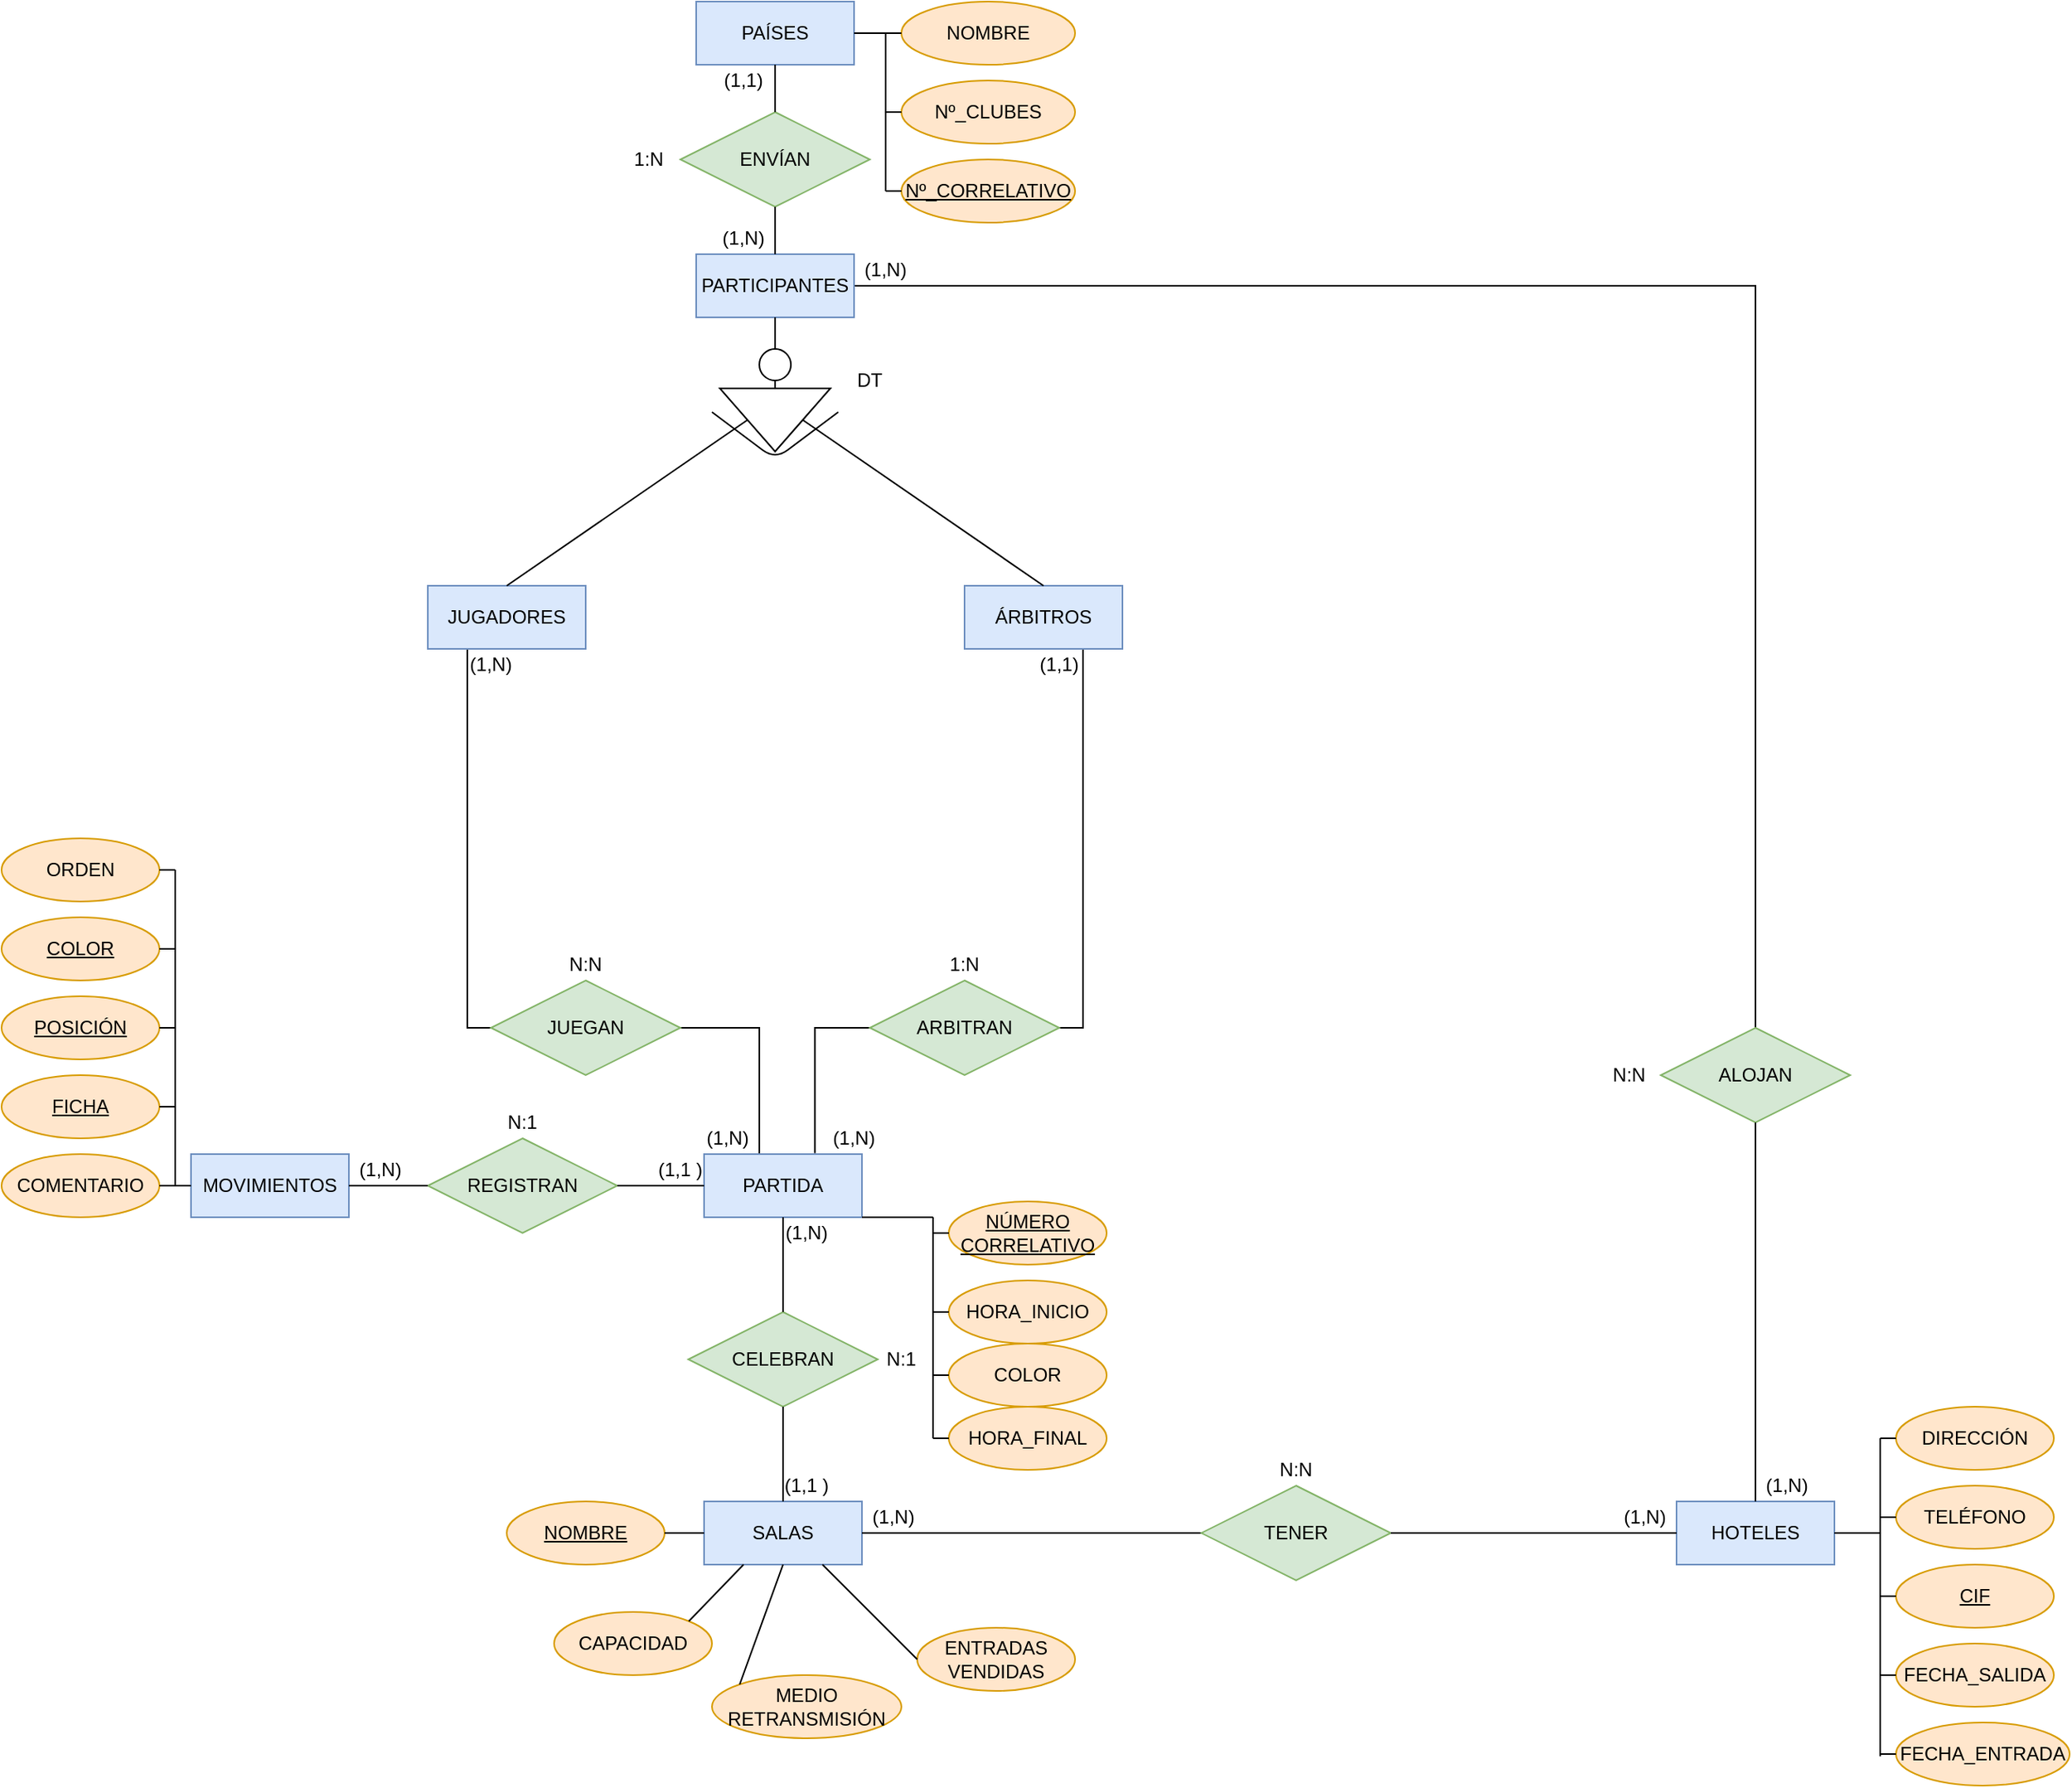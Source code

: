 <mxfile version="13.8.8" type="github">
  <diagram id="t2MNdMdxcZ_bHqu0hGdV" name="Page-1">
    <mxGraphModel dx="1422" dy="697" grid="1" gridSize="10" guides="1" tooltips="1" connect="1" arrows="1" fold="1" page="1" pageScale="1" pageWidth="827" pageHeight="1169" math="0" shadow="0">
      <root>
        <mxCell id="0" />
        <mxCell id="1" parent="0" />
        <mxCell id="O3lrr17sqKXVpt-QXPSw-1" value="ENVÍAN" style="shape=rhombus;perimeter=rhombusPerimeter;whiteSpace=wrap;html=1;align=center;fillColor=#d5e8d4;strokeColor=#82b366;" vertex="1" parent="1">
          <mxGeometry x="520" y="90" width="120" height="60" as="geometry" />
        </mxCell>
        <mxCell id="O3lrr17sqKXVpt-QXPSw-107" style="edgeStyle=orthogonalEdgeStyle;rounded=0;orthogonalLoop=1;jettySize=auto;html=1;exitX=1;exitY=0.5;exitDx=0;exitDy=0;endArrow=none;endFill=0;entryX=0.5;entryY=0;entryDx=0;entryDy=0;" edge="1" parent="1" source="O3lrr17sqKXVpt-QXPSw-2" target="O3lrr17sqKXVpt-QXPSw-12">
          <mxGeometry relative="1" as="geometry">
            <mxPoint x="900" y="199.833" as="targetPoint" />
          </mxGeometry>
        </mxCell>
        <mxCell id="O3lrr17sqKXVpt-QXPSw-2" value="PARTICIPANTES" style="whiteSpace=wrap;html=1;align=center;fillColor=#dae8fc;strokeColor=#6c8ebf;" vertex="1" parent="1">
          <mxGeometry x="530" y="180" width="100" height="40" as="geometry" />
        </mxCell>
        <mxCell id="O3lrr17sqKXVpt-QXPSw-3" value="(1,1)" style="text;html=1;strokeColor=none;fillColor=none;align=center;verticalAlign=middle;whiteSpace=wrap;rounded=0;" vertex="1" parent="1">
          <mxGeometry x="540" y="60" width="40" height="20" as="geometry" />
        </mxCell>
        <mxCell id="O3lrr17sqKXVpt-QXPSw-4" value="1:N" style="text;html=1;strokeColor=none;fillColor=none;align=center;verticalAlign=middle;whiteSpace=wrap;rounded=0;" vertex="1" parent="1">
          <mxGeometry x="480" y="110" width="40" height="20" as="geometry" />
        </mxCell>
        <mxCell id="O3lrr17sqKXVpt-QXPSw-5" value="NOMBRE" style="ellipse;whiteSpace=wrap;html=1;align=center;fillColor=#ffe6cc;strokeColor=#d79b00;" vertex="1" parent="1">
          <mxGeometry x="660" y="20" width="110" height="40" as="geometry" />
        </mxCell>
        <mxCell id="O3lrr17sqKXVpt-QXPSw-6" value="" style="triangle;whiteSpace=wrap;html=1;rotation=90;" vertex="1" parent="1">
          <mxGeometry x="560" y="250" width="40" height="70" as="geometry" />
        </mxCell>
        <mxCell id="O3lrr17sqKXVpt-QXPSw-7" value="" style="ellipse;whiteSpace=wrap;html=1;aspect=fixed;" vertex="1" parent="1">
          <mxGeometry x="570" y="240" width="20" height="20" as="geometry" />
        </mxCell>
        <mxCell id="O3lrr17sqKXVpt-QXPSw-8" value="" style="endArrow=none;html=1;entryX=0.5;entryY=1;entryDx=0;entryDy=0;exitX=0;exitY=0.5;exitDx=0;exitDy=0;" edge="1" parent="1" source="O3lrr17sqKXVpt-QXPSw-6" target="O3lrr17sqKXVpt-QXPSw-7">
          <mxGeometry width="50" height="50" relative="1" as="geometry">
            <mxPoint x="550" y="330" as="sourcePoint" />
            <mxPoint x="600" y="280" as="targetPoint" />
          </mxGeometry>
        </mxCell>
        <mxCell id="O3lrr17sqKXVpt-QXPSw-9" value="" style="endArrow=none;html=1;entryX=0.5;entryY=0;entryDx=0;entryDy=0;exitX=0.5;exitY=1;exitDx=0;exitDy=0;" edge="1" parent="1" source="O3lrr17sqKXVpt-QXPSw-2" target="O3lrr17sqKXVpt-QXPSw-7">
          <mxGeometry width="50" height="50" relative="1" as="geometry">
            <mxPoint x="510" y="320" as="sourcePoint" />
            <mxPoint x="560" y="270" as="targetPoint" />
          </mxGeometry>
        </mxCell>
        <mxCell id="O3lrr17sqKXVpt-QXPSw-31" style="edgeStyle=orthogonalEdgeStyle;rounded=0;orthogonalLoop=1;jettySize=auto;html=1;exitX=0.25;exitY=1;exitDx=0;exitDy=0;entryX=0;entryY=0.5;entryDx=0;entryDy=0;endArrow=none;endFill=0;" edge="1" parent="1" source="O3lrr17sqKXVpt-QXPSw-10" target="O3lrr17sqKXVpt-QXPSw-32">
          <mxGeometry relative="1" as="geometry">
            <mxPoint x="385" y="670" as="targetPoint" />
            <Array as="points">
              <mxPoint x="385" y="670" />
            </Array>
          </mxGeometry>
        </mxCell>
        <mxCell id="O3lrr17sqKXVpt-QXPSw-10" value="JUGADORES" style="whiteSpace=wrap;html=1;align=center;fillColor=#dae8fc;strokeColor=#6c8ebf;" vertex="1" parent="1">
          <mxGeometry x="360" y="390" width="100" height="40" as="geometry" />
        </mxCell>
        <mxCell id="O3lrr17sqKXVpt-QXPSw-36" style="edgeStyle=orthogonalEdgeStyle;rounded=0;orthogonalLoop=1;jettySize=auto;html=1;exitX=0.75;exitY=1;exitDx=0;exitDy=0;entryX=1;entryY=0.5;entryDx=0;entryDy=0;endArrow=none;endFill=0;" edge="1" parent="1" source="O3lrr17sqKXVpt-QXPSw-11" target="O3lrr17sqKXVpt-QXPSw-34">
          <mxGeometry relative="1" as="geometry">
            <Array as="points">
              <mxPoint x="775" y="670" />
            </Array>
          </mxGeometry>
        </mxCell>
        <mxCell id="O3lrr17sqKXVpt-QXPSw-11" value="ÁRBITROS" style="whiteSpace=wrap;html=1;align=center;fillColor=#dae8fc;strokeColor=#6c8ebf;" vertex="1" parent="1">
          <mxGeometry x="700" y="390" width="100" height="40" as="geometry" />
        </mxCell>
        <mxCell id="O3lrr17sqKXVpt-QXPSw-12" value="ALOJAN" style="shape=rhombus;perimeter=rhombusPerimeter;whiteSpace=wrap;html=1;align=center;fillColor=#d5e8d4;strokeColor=#82b366;" vertex="1" parent="1">
          <mxGeometry x="1141" y="670" width="120" height="60" as="geometry" />
        </mxCell>
        <mxCell id="O3lrr17sqKXVpt-QXPSw-14" value="" style="endArrow=none;html=1;" edge="1" parent="1">
          <mxGeometry width="50" height="50" relative="1" as="geometry">
            <mxPoint x="540" y="280" as="sourcePoint" />
            <mxPoint x="620" y="280" as="targetPoint" />
            <Array as="points">
              <mxPoint x="580" y="310" />
            </Array>
          </mxGeometry>
        </mxCell>
        <mxCell id="O3lrr17sqKXVpt-QXPSw-15" value="DT" style="text;html=1;strokeColor=none;fillColor=none;align=center;verticalAlign=middle;whiteSpace=wrap;rounded=0;shadow=0;" vertex="1" parent="1">
          <mxGeometry x="620" y="250" width="40" height="20" as="geometry" />
        </mxCell>
        <mxCell id="O3lrr17sqKXVpt-QXPSw-16" value="HOTELES" style="whiteSpace=wrap;html=1;align=center;fillColor=#dae8fc;strokeColor=#6c8ebf;" vertex="1" parent="1">
          <mxGeometry x="1151" y="970" width="100" height="40" as="geometry" />
        </mxCell>
        <mxCell id="O3lrr17sqKXVpt-QXPSw-17" value="(1,N)" style="text;html=1;strokeColor=none;fillColor=none;align=center;verticalAlign=middle;whiteSpace=wrap;rounded=0;" vertex="1" parent="1">
          <mxGeometry x="1201" y="950" width="40" height="20" as="geometry" />
        </mxCell>
        <mxCell id="O3lrr17sqKXVpt-QXPSw-18" value="FECHA_SALIDA" style="ellipse;whiteSpace=wrap;html=1;align=center;fillColor=#ffe6cc;strokeColor=#d79b00;" vertex="1" parent="1">
          <mxGeometry x="1290" y="1060" width="100" height="40" as="geometry" />
        </mxCell>
        <mxCell id="O3lrr17sqKXVpt-QXPSw-19" value="CIF" style="ellipse;whiteSpace=wrap;html=1;align=center;fillColor=#ffe6cc;strokeColor=#d79b00;fontStyle=4" vertex="1" parent="1">
          <mxGeometry x="1290" y="1010" width="100" height="40" as="geometry" />
        </mxCell>
        <mxCell id="O3lrr17sqKXVpt-QXPSw-20" value="FECHA_ENTRADA" style="ellipse;whiteSpace=wrap;html=1;align=center;fillColor=#ffe6cc;strokeColor=#d79b00;" vertex="1" parent="1">
          <mxGeometry x="1290" y="1110" width="110" height="40" as="geometry" />
        </mxCell>
        <mxCell id="O3lrr17sqKXVpt-QXPSw-21" value="DIRECCIÓN" style="ellipse;whiteSpace=wrap;html=1;align=center;fillColor=#ffe6cc;strokeColor=#d79b00;" vertex="1" parent="1">
          <mxGeometry x="1290" y="910" width="100" height="40" as="geometry" />
        </mxCell>
        <mxCell id="O3lrr17sqKXVpt-QXPSw-22" value="TELÉFONO" style="ellipse;whiteSpace=wrap;html=1;align=center;fillColor=#ffe6cc;strokeColor=#d79b00;" vertex="1" parent="1">
          <mxGeometry x="1290" y="960" width="100" height="40" as="geometry" />
        </mxCell>
        <mxCell id="O3lrr17sqKXVpt-QXPSw-27" value="" style="endArrow=none;html=1;exitX=1;exitY=0.5;exitDx=0;exitDy=0;" edge="1" parent="1" source="O3lrr17sqKXVpt-QXPSw-16">
          <mxGeometry width="50" height="50" relative="1" as="geometry">
            <mxPoint x="540" y="750" as="sourcePoint" />
            <mxPoint x="1280" y="990" as="targetPoint" />
          </mxGeometry>
        </mxCell>
        <mxCell id="O3lrr17sqKXVpt-QXPSw-28" value="" style="endArrow=none;html=1;exitX=0.5;exitY=1;exitDx=0;exitDy=0;entryX=0.5;entryY=0;entryDx=0;entryDy=0;" edge="1" parent="1" source="O3lrr17sqKXVpt-QXPSw-12" target="O3lrr17sqKXVpt-QXPSw-16">
          <mxGeometry width="50" height="50" relative="1" as="geometry">
            <mxPoint x="550" y="760" as="sourcePoint" />
            <mxPoint x="1190" y="970" as="targetPoint" />
          </mxGeometry>
        </mxCell>
        <mxCell id="O3lrr17sqKXVpt-QXPSw-37" style="edgeStyle=orthogonalEdgeStyle;rounded=0;orthogonalLoop=1;jettySize=auto;html=1;exitX=1;exitY=0.5;exitDx=0;exitDy=0;entryX=0.35;entryY=0;entryDx=0;entryDy=0;entryPerimeter=0;endArrow=none;endFill=0;" edge="1" parent="1" source="O3lrr17sqKXVpt-QXPSw-32" target="O3lrr17sqKXVpt-QXPSw-33">
          <mxGeometry relative="1" as="geometry" />
        </mxCell>
        <mxCell id="O3lrr17sqKXVpt-QXPSw-32" value="JUEGAN" style="shape=rhombus;perimeter=rhombusPerimeter;whiteSpace=wrap;html=1;align=center;fillColor=#d5e8d4;strokeColor=#82b366;" vertex="1" parent="1">
          <mxGeometry x="400" y="640" width="120" height="60" as="geometry" />
        </mxCell>
        <mxCell id="O3lrr17sqKXVpt-QXPSw-33" value="PARTIDA" style="whiteSpace=wrap;html=1;align=center;fillColor=#dae8fc;strokeColor=#6c8ebf;" vertex="1" parent="1">
          <mxGeometry x="535" y="750" width="100" height="40" as="geometry" />
        </mxCell>
        <mxCell id="O3lrr17sqKXVpt-QXPSw-38" style="edgeStyle=orthogonalEdgeStyle;rounded=0;orthogonalLoop=1;jettySize=auto;html=1;exitX=0;exitY=0.5;exitDx=0;exitDy=0;entryX=0.702;entryY=-0.016;entryDx=0;entryDy=0;entryPerimeter=0;endArrow=none;endFill=0;" edge="1" parent="1" source="O3lrr17sqKXVpt-QXPSw-34" target="O3lrr17sqKXVpt-QXPSw-33">
          <mxGeometry relative="1" as="geometry" />
        </mxCell>
        <mxCell id="O3lrr17sqKXVpt-QXPSw-34" value="ARBITRAN" style="shape=rhombus;perimeter=rhombusPerimeter;whiteSpace=wrap;html=1;align=center;fillColor=#d5e8d4;strokeColor=#82b366;" vertex="1" parent="1">
          <mxGeometry x="640" y="640" width="120" height="60" as="geometry" />
        </mxCell>
        <mxCell id="O3lrr17sqKXVpt-QXPSw-39" value="" style="endArrow=none;html=1;entryX=0.5;entryY=1;entryDx=0;entryDy=0;exitX=0.5;exitY=0;exitDx=0;exitDy=0;" edge="1" parent="1" source="O3lrr17sqKXVpt-QXPSw-10" target="O3lrr17sqKXVpt-QXPSw-6">
          <mxGeometry width="50" height="50" relative="1" as="geometry">
            <mxPoint x="280" y="460" as="sourcePoint" />
            <mxPoint x="330" y="410" as="targetPoint" />
          </mxGeometry>
        </mxCell>
        <mxCell id="O3lrr17sqKXVpt-QXPSw-40" value="" style="endArrow=none;html=1;entryX=0.5;entryY=0;entryDx=0;entryDy=0;exitX=0.5;exitY=0;exitDx=0;exitDy=0;" edge="1" parent="1" source="O3lrr17sqKXVpt-QXPSw-11" target="O3lrr17sqKXVpt-QXPSw-6">
          <mxGeometry width="50" height="50" relative="1" as="geometry">
            <mxPoint x="420" y="400" as="sourcePoint" />
            <mxPoint x="572.5" y="295" as="targetPoint" />
          </mxGeometry>
        </mxCell>
        <mxCell id="O3lrr17sqKXVpt-QXPSw-41" value="PAÍSES" style="whiteSpace=wrap;html=1;align=center;fillColor=#dae8fc;strokeColor=#6c8ebf;" vertex="1" parent="1">
          <mxGeometry x="530" y="20" width="100" height="40" as="geometry" />
        </mxCell>
        <mxCell id="O3lrr17sqKXVpt-QXPSw-42" value="" style="endArrow=none;html=1;entryX=0.5;entryY=1;entryDx=0;entryDy=0;exitX=0.5;exitY=0;exitDx=0;exitDy=0;" edge="1" parent="1" source="O3lrr17sqKXVpt-QXPSw-1" target="O3lrr17sqKXVpt-QXPSw-41">
          <mxGeometry width="50" height="50" relative="1" as="geometry">
            <mxPoint x="280" y="330" as="sourcePoint" />
            <mxPoint x="330" y="280" as="targetPoint" />
          </mxGeometry>
        </mxCell>
        <mxCell id="O3lrr17sqKXVpt-QXPSw-43" value="" style="endArrow=none;html=1;entryX=0.5;entryY=0;entryDx=0;entryDy=0;exitX=0.5;exitY=1;exitDx=0;exitDy=0;" edge="1" parent="1" source="O3lrr17sqKXVpt-QXPSw-1" target="O3lrr17sqKXVpt-QXPSw-2">
          <mxGeometry width="50" height="50" relative="1" as="geometry">
            <mxPoint x="590" y="100" as="sourcePoint" />
            <mxPoint x="590" y="70" as="targetPoint" />
          </mxGeometry>
        </mxCell>
        <mxCell id="O3lrr17sqKXVpt-QXPSw-44" value="(1,N)" style="text;html=1;strokeColor=none;fillColor=none;align=center;verticalAlign=middle;whiteSpace=wrap;rounded=0;" vertex="1" parent="1">
          <mxGeometry x="540" y="160" width="40" height="20" as="geometry" />
        </mxCell>
        <mxCell id="O3lrr17sqKXVpt-QXPSw-45" value="Nº_CLUBES" style="ellipse;whiteSpace=wrap;html=1;align=center;fillColor=#ffe6cc;strokeColor=#d79b00;" vertex="1" parent="1">
          <mxGeometry x="660" y="70" width="110" height="40" as="geometry" />
        </mxCell>
        <mxCell id="O3lrr17sqKXVpt-QXPSw-46" value="Nº_CORRELATIVO" style="ellipse;whiteSpace=wrap;html=1;align=center;fillColor=#ffe6cc;strokeColor=#d79b00;fontStyle=4" vertex="1" parent="1">
          <mxGeometry x="660" y="120" width="110" height="40" as="geometry" />
        </mxCell>
        <mxCell id="O3lrr17sqKXVpt-QXPSw-47" value="" style="endArrow=none;html=1;entryX=1;entryY=0.5;entryDx=0;entryDy=0;exitX=0;exitY=0.5;exitDx=0;exitDy=0;" edge="1" parent="1" source="O3lrr17sqKXVpt-QXPSw-5" target="O3lrr17sqKXVpt-QXPSw-41">
          <mxGeometry width="50" height="50" relative="1" as="geometry">
            <mxPoint x="640" y="80" as="sourcePoint" />
            <mxPoint x="330" y="280" as="targetPoint" />
          </mxGeometry>
        </mxCell>
        <mxCell id="O3lrr17sqKXVpt-QXPSw-48" value="" style="endArrow=none;html=1;" edge="1" parent="1">
          <mxGeometry width="50" height="50" relative="1" as="geometry">
            <mxPoint x="650" y="140" as="sourcePoint" />
            <mxPoint x="650" y="40" as="targetPoint" />
          </mxGeometry>
        </mxCell>
        <mxCell id="O3lrr17sqKXVpt-QXPSw-49" value="" style="endArrow=none;html=1;exitX=0;exitY=0.5;exitDx=0;exitDy=0;" edge="1" parent="1" source="O3lrr17sqKXVpt-QXPSw-45">
          <mxGeometry width="50" height="50" relative="1" as="geometry">
            <mxPoint x="660" y="150" as="sourcePoint" />
            <mxPoint x="650" y="90" as="targetPoint" />
          </mxGeometry>
        </mxCell>
        <mxCell id="O3lrr17sqKXVpt-QXPSw-50" value="" style="endArrow=none;html=1;exitX=0;exitY=0.5;exitDx=0;exitDy=0;" edge="1" parent="1" source="O3lrr17sqKXVpt-QXPSw-46">
          <mxGeometry width="50" height="50" relative="1" as="geometry">
            <mxPoint x="670" y="100" as="sourcePoint" />
            <mxPoint x="650" y="140" as="targetPoint" />
          </mxGeometry>
        </mxCell>
        <mxCell id="O3lrr17sqKXVpt-QXPSw-51" value="(1,N)" style="text;html=1;strokeColor=none;fillColor=none;align=center;verticalAlign=middle;whiteSpace=wrap;rounded=0;" vertex="1" parent="1">
          <mxGeometry x="630" y="180" width="40" height="20" as="geometry" />
        </mxCell>
        <mxCell id="O3lrr17sqKXVpt-QXPSw-54" value="(1,N)" style="text;html=1;strokeColor=none;fillColor=none;align=center;verticalAlign=middle;whiteSpace=wrap;rounded=0;" vertex="1" parent="1">
          <mxGeometry x="635" y="970" width="40" height="20" as="geometry" />
        </mxCell>
        <mxCell id="O3lrr17sqKXVpt-QXPSw-55" value="N:N" style="text;html=1;strokeColor=none;fillColor=none;align=center;verticalAlign=middle;whiteSpace=wrap;rounded=0;" vertex="1" parent="1">
          <mxGeometry x="1101" y="690" width="40" height="20" as="geometry" />
        </mxCell>
        <mxCell id="O3lrr17sqKXVpt-QXPSw-56" value="(1,N)" style="text;html=1;strokeColor=none;fillColor=none;align=center;verticalAlign=middle;whiteSpace=wrap;rounded=0;" vertex="1" parent="1">
          <mxGeometry x="380" y="430" width="40" height="20" as="geometry" />
        </mxCell>
        <mxCell id="O3lrr17sqKXVpt-QXPSw-57" value="(1,N)" style="text;html=1;strokeColor=none;fillColor=none;align=center;verticalAlign=middle;whiteSpace=wrap;rounded=0;" vertex="1" parent="1">
          <mxGeometry x="530" y="730" width="40" height="20" as="geometry" />
        </mxCell>
        <mxCell id="O3lrr17sqKXVpt-QXPSw-58" value="(1,N)" style="text;html=1;strokeColor=none;fillColor=none;align=center;verticalAlign=middle;whiteSpace=wrap;rounded=0;" vertex="1" parent="1">
          <mxGeometry x="610" y="730" width="40" height="20" as="geometry" />
        </mxCell>
        <mxCell id="O3lrr17sqKXVpt-QXPSw-59" value="(1,1)" style="text;html=1;strokeColor=none;fillColor=none;align=center;verticalAlign=middle;whiteSpace=wrap;rounded=0;" vertex="1" parent="1">
          <mxGeometry x="740" y="430" width="40" height="20" as="geometry" />
        </mxCell>
        <mxCell id="O3lrr17sqKXVpt-QXPSw-60" value="N:N" style="text;html=1;strokeColor=none;fillColor=none;align=center;verticalAlign=middle;whiteSpace=wrap;rounded=0;" vertex="1" parent="1">
          <mxGeometry x="440" y="620" width="40" height="20" as="geometry" />
        </mxCell>
        <mxCell id="O3lrr17sqKXVpt-QXPSw-61" value="1:N" style="text;html=1;strokeColor=none;fillColor=none;align=center;verticalAlign=middle;whiteSpace=wrap;rounded=0;" vertex="1" parent="1">
          <mxGeometry x="680" y="620" width="40" height="20" as="geometry" />
        </mxCell>
        <mxCell id="O3lrr17sqKXVpt-QXPSw-62" value="REGISTRAN" style="shape=rhombus;perimeter=rhombusPerimeter;whiteSpace=wrap;html=1;align=center;fillColor=#d5e8d4;strokeColor=#82b366;" vertex="1" parent="1">
          <mxGeometry x="360" y="740" width="120" height="60" as="geometry" />
        </mxCell>
        <mxCell id="O3lrr17sqKXVpt-QXPSw-63" value="MOVIMIENTOS" style="whiteSpace=wrap;html=1;align=center;fillColor=#dae8fc;strokeColor=#6c8ebf;" vertex="1" parent="1">
          <mxGeometry x="210" y="750" width="100" height="40" as="geometry" />
        </mxCell>
        <mxCell id="O3lrr17sqKXVpt-QXPSw-64" value="" style="endArrow=none;html=1;entryX=1;entryY=0.5;entryDx=0;entryDy=0;exitX=0;exitY=0.5;exitDx=0;exitDy=0;" edge="1" parent="1" source="O3lrr17sqKXVpt-QXPSw-62" target="O3lrr17sqKXVpt-QXPSw-63">
          <mxGeometry width="50" height="50" relative="1" as="geometry">
            <mxPoint x="110" y="820" as="sourcePoint" />
            <mxPoint x="160" y="770" as="targetPoint" />
          </mxGeometry>
        </mxCell>
        <mxCell id="O3lrr17sqKXVpt-QXPSw-65" value="" style="endArrow=none;html=1;entryX=0;entryY=0.5;entryDx=0;entryDy=0;exitX=1;exitY=0.5;exitDx=0;exitDy=0;" edge="1" parent="1" source="O3lrr17sqKXVpt-QXPSw-62" target="O3lrr17sqKXVpt-QXPSw-33">
          <mxGeometry width="50" height="50" relative="1" as="geometry">
            <mxPoint x="370" y="780" as="sourcePoint" />
            <mxPoint x="320" y="780" as="targetPoint" />
          </mxGeometry>
        </mxCell>
        <mxCell id="O3lrr17sqKXVpt-QXPSw-66" value="COLOR" style="ellipse;whiteSpace=wrap;html=1;align=center;fillColor=#ffe6cc;strokeColor=#d79b00;fontStyle=4" vertex="1" parent="1">
          <mxGeometry x="90" y="600" width="100" height="40" as="geometry" />
        </mxCell>
        <mxCell id="O3lrr17sqKXVpt-QXPSw-67" value="POSICIÓN" style="ellipse;whiteSpace=wrap;html=1;align=center;fillColor=#ffe6cc;strokeColor=#d79b00;fontStyle=4" vertex="1" parent="1">
          <mxGeometry x="90" y="650" width="100" height="40" as="geometry" />
        </mxCell>
        <mxCell id="O3lrr17sqKXVpt-QXPSw-68" value="FICHA" style="ellipse;whiteSpace=wrap;html=1;align=center;fillColor=#ffe6cc;strokeColor=#d79b00;fontStyle=4" vertex="1" parent="1">
          <mxGeometry x="90" y="700" width="100" height="40" as="geometry" />
        </mxCell>
        <mxCell id="O3lrr17sqKXVpt-QXPSw-69" value="COMENTARIO" style="ellipse;whiteSpace=wrap;html=1;align=center;fillColor=#ffe6cc;strokeColor=#d79b00;" vertex="1" parent="1">
          <mxGeometry x="90" y="750" width="100" height="40" as="geometry" />
        </mxCell>
        <mxCell id="O3lrr17sqKXVpt-QXPSw-70" value="ORDEN" style="ellipse;whiteSpace=wrap;html=1;align=center;fillColor=#ffe6cc;strokeColor=#d79b00;" vertex="1" parent="1">
          <mxGeometry x="90" y="550" width="100" height="40" as="geometry" />
        </mxCell>
        <mxCell id="O3lrr17sqKXVpt-QXPSw-71" value="" style="endArrow=none;html=1;entryX=1;entryY=0.5;entryDx=0;entryDy=0;exitX=0;exitY=0.5;exitDx=0;exitDy=0;" edge="1" parent="1" source="O3lrr17sqKXVpt-QXPSw-63" target="O3lrr17sqKXVpt-QXPSw-69">
          <mxGeometry width="50" height="50" relative="1" as="geometry">
            <mxPoint x="110" y="820" as="sourcePoint" />
            <mxPoint x="160" y="770" as="targetPoint" />
          </mxGeometry>
        </mxCell>
        <mxCell id="O3lrr17sqKXVpt-QXPSw-72" value="" style="endArrow=none;html=1;" edge="1" parent="1">
          <mxGeometry width="50" height="50" relative="1" as="geometry">
            <mxPoint x="200" y="570" as="sourcePoint" />
            <mxPoint x="200" y="770" as="targetPoint" />
          </mxGeometry>
        </mxCell>
        <mxCell id="O3lrr17sqKXVpt-QXPSw-73" value="" style="endArrow=none;html=1;entryX=1;entryY=0.5;entryDx=0;entryDy=0;" edge="1" parent="1" target="O3lrr17sqKXVpt-QXPSw-68">
          <mxGeometry width="50" height="50" relative="1" as="geometry">
            <mxPoint x="200" y="720" as="sourcePoint" />
            <mxPoint x="210" y="790" as="targetPoint" />
          </mxGeometry>
        </mxCell>
        <mxCell id="O3lrr17sqKXVpt-QXPSw-74" value="" style="endArrow=none;html=1;entryX=1;entryY=0.5;entryDx=0;entryDy=0;" edge="1" parent="1" target="O3lrr17sqKXVpt-QXPSw-67">
          <mxGeometry width="50" height="50" relative="1" as="geometry">
            <mxPoint x="200" y="670" as="sourcePoint" />
            <mxPoint x="220" y="800" as="targetPoint" />
          </mxGeometry>
        </mxCell>
        <mxCell id="O3lrr17sqKXVpt-QXPSw-75" value="" style="endArrow=none;html=1;entryX=1;entryY=0.5;entryDx=0;entryDy=0;" edge="1" parent="1" target="O3lrr17sqKXVpt-QXPSw-70">
          <mxGeometry width="50" height="50" relative="1" as="geometry">
            <mxPoint x="200" y="570" as="sourcePoint" />
            <mxPoint x="230" y="810" as="targetPoint" />
          </mxGeometry>
        </mxCell>
        <mxCell id="O3lrr17sqKXVpt-QXPSw-76" value="" style="endArrow=none;html=1;entryX=1;entryY=0.5;entryDx=0;entryDy=0;" edge="1" parent="1" target="O3lrr17sqKXVpt-QXPSw-66">
          <mxGeometry width="50" height="50" relative="1" as="geometry">
            <mxPoint x="200" y="620" as="sourcePoint" />
            <mxPoint x="240" y="820" as="targetPoint" />
          </mxGeometry>
        </mxCell>
        <mxCell id="O3lrr17sqKXVpt-QXPSw-77" value="CELEBRAN" style="shape=rhombus;perimeter=rhombusPerimeter;whiteSpace=wrap;html=1;align=center;fillColor=#d5e8d4;strokeColor=#82b366;" vertex="1" parent="1">
          <mxGeometry x="525" y="850" width="120" height="60" as="geometry" />
        </mxCell>
        <mxCell id="O3lrr17sqKXVpt-QXPSw-78" value="SALAS" style="whiteSpace=wrap;html=1;align=center;fillColor=#dae8fc;strokeColor=#6c8ebf;" vertex="1" parent="1">
          <mxGeometry x="535" y="970" width="100" height="40" as="geometry" />
        </mxCell>
        <mxCell id="O3lrr17sqKXVpt-QXPSw-79" value="CAPACIDAD" style="ellipse;whiteSpace=wrap;html=1;align=center;fillColor=#ffe6cc;strokeColor=#d79b00;" vertex="1" parent="1">
          <mxGeometry x="440" y="1040" width="100" height="40" as="geometry" />
        </mxCell>
        <mxCell id="O3lrr17sqKXVpt-QXPSw-80" value="NOMBRE" style="ellipse;whiteSpace=wrap;html=1;align=center;fillColor=#ffe6cc;strokeColor=#d79b00;fontStyle=4" vertex="1" parent="1">
          <mxGeometry x="410" y="970" width="100" height="40" as="geometry" />
        </mxCell>
        <mxCell id="O3lrr17sqKXVpt-QXPSw-81" value="ENTRADAS&lt;br&gt;VENDIDAS" style="ellipse;whiteSpace=wrap;html=1;align=center;fillColor=#ffe6cc;strokeColor=#d79b00;" vertex="1" parent="1">
          <mxGeometry x="670" y="1050" width="100" height="40" as="geometry" />
        </mxCell>
        <mxCell id="O3lrr17sqKXVpt-QXPSw-82" value="MEDIO&lt;br&gt;RETRANSMISIÓN" style="ellipse;whiteSpace=wrap;html=1;align=center;fillColor=#ffe6cc;strokeColor=#d79b00;" vertex="1" parent="1">
          <mxGeometry x="540" y="1080" width="120" height="40" as="geometry" />
        </mxCell>
        <mxCell id="O3lrr17sqKXVpt-QXPSw-83" value="" style="endArrow=none;html=1;entryX=1;entryY=0.5;entryDx=0;entryDy=0;exitX=0;exitY=0.5;exitDx=0;exitDy=0;" edge="1" parent="1" source="O3lrr17sqKXVpt-QXPSw-78" target="O3lrr17sqKXVpt-QXPSw-80">
          <mxGeometry width="50" height="50" relative="1" as="geometry">
            <mxPoint x="430" y="1030" as="sourcePoint" />
            <mxPoint x="480" y="980" as="targetPoint" />
          </mxGeometry>
        </mxCell>
        <mxCell id="O3lrr17sqKXVpt-QXPSw-84" value="" style="endArrow=none;html=1;entryX=1;entryY=0;entryDx=0;entryDy=0;exitX=0.25;exitY=1;exitDx=0;exitDy=0;" edge="1" parent="1" source="O3lrr17sqKXVpt-QXPSw-78" target="O3lrr17sqKXVpt-QXPSw-79">
          <mxGeometry width="50" height="50" relative="1" as="geometry">
            <mxPoint x="545" y="1000" as="sourcePoint" />
            <mxPoint x="520" y="1000" as="targetPoint" />
          </mxGeometry>
        </mxCell>
        <mxCell id="O3lrr17sqKXVpt-QXPSw-85" value="" style="endArrow=none;html=1;entryX=0;entryY=0;entryDx=0;entryDy=0;exitX=0.5;exitY=1;exitDx=0;exitDy=0;" edge="1" parent="1" source="O3lrr17sqKXVpt-QXPSw-78" target="O3lrr17sqKXVpt-QXPSw-82">
          <mxGeometry width="50" height="50" relative="1" as="geometry">
            <mxPoint x="555" y="1010" as="sourcePoint" />
            <mxPoint x="530" y="1010" as="targetPoint" />
          </mxGeometry>
        </mxCell>
        <mxCell id="O3lrr17sqKXVpt-QXPSw-86" value="" style="endArrow=none;html=1;entryX=0;entryY=0.5;entryDx=0;entryDy=0;exitX=0.75;exitY=1;exitDx=0;exitDy=0;" edge="1" parent="1" source="O3lrr17sqKXVpt-QXPSw-78" target="O3lrr17sqKXVpt-QXPSw-81">
          <mxGeometry width="50" height="50" relative="1" as="geometry">
            <mxPoint x="565" y="1020" as="sourcePoint" />
            <mxPoint x="540" y="1020" as="targetPoint" />
          </mxGeometry>
        </mxCell>
        <mxCell id="O3lrr17sqKXVpt-QXPSw-87" value="" style="endArrow=none;html=1;entryX=0.5;entryY=1;entryDx=0;entryDy=0;exitX=0.5;exitY=0;exitDx=0;exitDy=0;" edge="1" parent="1" source="O3lrr17sqKXVpt-QXPSw-78" target="O3lrr17sqKXVpt-QXPSw-77">
          <mxGeometry width="50" height="50" relative="1" as="geometry">
            <mxPoint x="575" y="1030" as="sourcePoint" />
            <mxPoint x="550" y="1030" as="targetPoint" />
          </mxGeometry>
        </mxCell>
        <mxCell id="O3lrr17sqKXVpt-QXPSw-88" value="" style="endArrow=none;html=1;entryX=0.5;entryY=1;entryDx=0;entryDy=0;exitX=0.5;exitY=0;exitDx=0;exitDy=0;" edge="1" parent="1" source="O3lrr17sqKXVpt-QXPSw-77" target="O3lrr17sqKXVpt-QXPSw-33">
          <mxGeometry width="50" height="50" relative="1" as="geometry">
            <mxPoint x="585" y="1040" as="sourcePoint" />
            <mxPoint x="560" y="1040" as="targetPoint" />
          </mxGeometry>
        </mxCell>
        <mxCell id="O3lrr17sqKXVpt-QXPSw-89" value="(1,N)" style="text;html=1;strokeColor=none;fillColor=none;align=center;verticalAlign=middle;whiteSpace=wrap;rounded=0;" vertex="1" parent="1">
          <mxGeometry x="580" y="790" width="40" height="20" as="geometry" />
        </mxCell>
        <mxCell id="O3lrr17sqKXVpt-QXPSw-90" value="(1,1 )" style="text;html=1;strokeColor=none;fillColor=none;align=center;verticalAlign=middle;whiteSpace=wrap;rounded=0;" vertex="1" parent="1">
          <mxGeometry x="580" y="950" width="40" height="20" as="geometry" />
        </mxCell>
        <mxCell id="O3lrr17sqKXVpt-QXPSw-91" value="N:1" style="text;html=1;strokeColor=none;fillColor=none;align=center;verticalAlign=middle;whiteSpace=wrap;rounded=0;" vertex="1" parent="1">
          <mxGeometry x="640" y="870" width="40" height="20" as="geometry" />
        </mxCell>
        <mxCell id="O3lrr17sqKXVpt-QXPSw-92" value="(1,1 )" style="text;html=1;strokeColor=none;fillColor=none;align=center;verticalAlign=middle;whiteSpace=wrap;rounded=0;" vertex="1" parent="1">
          <mxGeometry x="500" y="750" width="40" height="20" as="geometry" />
        </mxCell>
        <mxCell id="O3lrr17sqKXVpt-QXPSw-93" value="(1,N)" style="text;html=1;strokeColor=none;fillColor=none;align=center;verticalAlign=middle;whiteSpace=wrap;rounded=0;" vertex="1" parent="1">
          <mxGeometry x="310" y="750" width="40" height="20" as="geometry" />
        </mxCell>
        <mxCell id="O3lrr17sqKXVpt-QXPSw-94" value="N:1" style="text;html=1;strokeColor=none;fillColor=none;align=center;verticalAlign=middle;whiteSpace=wrap;rounded=0;" vertex="1" parent="1">
          <mxGeometry x="400" y="720" width="40" height="20" as="geometry" />
        </mxCell>
        <mxCell id="O3lrr17sqKXVpt-QXPSw-95" value="HORA_INICIO" style="ellipse;whiteSpace=wrap;html=1;align=center;fillColor=#ffe6cc;strokeColor=#d79b00;" vertex="1" parent="1">
          <mxGeometry x="690" y="830" width="100" height="40" as="geometry" />
        </mxCell>
        <mxCell id="O3lrr17sqKXVpt-QXPSw-96" value="NÚMERO&lt;br&gt;CORRELATIVO" style="ellipse;whiteSpace=wrap;html=1;align=center;fillColor=#ffe6cc;strokeColor=#d79b00;fontStyle=4" vertex="1" parent="1">
          <mxGeometry x="690" y="780" width="100" height="40" as="geometry" />
        </mxCell>
        <mxCell id="O3lrr17sqKXVpt-QXPSw-97" value="COLOR" style="ellipse;whiteSpace=wrap;html=1;align=center;fillColor=#ffe6cc;strokeColor=#d79b00;" vertex="1" parent="1">
          <mxGeometry x="690" y="870" width="100" height="40" as="geometry" />
        </mxCell>
        <mxCell id="O3lrr17sqKXVpt-QXPSw-98" value="HORA_FINAL" style="ellipse;whiteSpace=wrap;html=1;align=center;fillColor=#ffe6cc;strokeColor=#d79b00;" vertex="1" parent="1">
          <mxGeometry x="690" y="910" width="100" height="40" as="geometry" />
        </mxCell>
        <mxCell id="O3lrr17sqKXVpt-QXPSw-99" value="" style="endArrow=none;html=1;entryX=1;entryY=0.5;entryDx=0;entryDy=0;exitX=0;exitY=0.5;exitDx=0;exitDy=0;" edge="1" parent="1" source="O3lrr17sqKXVpt-QXPSw-109" target="O3lrr17sqKXVpt-QXPSw-78">
          <mxGeometry width="50" height="50" relative="1" as="geometry">
            <mxPoint x="920" y="990" as="sourcePoint" />
            <mxPoint x="480" y="790" as="targetPoint" />
          </mxGeometry>
        </mxCell>
        <mxCell id="O3lrr17sqKXVpt-QXPSw-100" value="" style="endArrow=none;html=1;" edge="1" parent="1">
          <mxGeometry width="50" height="50" relative="1" as="geometry">
            <mxPoint x="680" y="930" as="sourcePoint" />
            <mxPoint x="680" y="790" as="targetPoint" />
          </mxGeometry>
        </mxCell>
        <mxCell id="O3lrr17sqKXVpt-QXPSw-101" value="" style="endArrow=none;html=1;entryX=0;entryY=0.5;entryDx=0;entryDy=0;" edge="1" parent="1" target="O3lrr17sqKXVpt-QXPSw-96">
          <mxGeometry width="50" height="50" relative="1" as="geometry">
            <mxPoint x="680" y="800" as="sourcePoint" />
            <mxPoint x="480" y="850" as="targetPoint" />
          </mxGeometry>
        </mxCell>
        <mxCell id="O3lrr17sqKXVpt-QXPSw-102" value="" style="endArrow=none;html=1;entryX=0;entryY=0.5;entryDx=0;entryDy=0;" edge="1" parent="1" target="O3lrr17sqKXVpt-QXPSw-97">
          <mxGeometry width="50" height="50" relative="1" as="geometry">
            <mxPoint x="680" y="890" as="sourcePoint" />
            <mxPoint x="700" y="800" as="targetPoint" />
          </mxGeometry>
        </mxCell>
        <mxCell id="O3lrr17sqKXVpt-QXPSw-103" value="" style="endArrow=none;html=1;entryX=0;entryY=0.5;entryDx=0;entryDy=0;" edge="1" parent="1" target="O3lrr17sqKXVpt-QXPSw-98">
          <mxGeometry width="50" height="50" relative="1" as="geometry">
            <mxPoint x="680" y="930" as="sourcePoint" />
            <mxPoint x="700" y="880" as="targetPoint" />
          </mxGeometry>
        </mxCell>
        <mxCell id="O3lrr17sqKXVpt-QXPSw-104" value="" style="endArrow=none;html=1;exitX=1;exitY=1;exitDx=0;exitDy=0;" edge="1" parent="1" source="O3lrr17sqKXVpt-QXPSw-33">
          <mxGeometry width="50" height="50" relative="1" as="geometry">
            <mxPoint x="690" y="940" as="sourcePoint" />
            <mxPoint x="680" y="790" as="targetPoint" />
          </mxGeometry>
        </mxCell>
        <mxCell id="O3lrr17sqKXVpt-QXPSw-105" value="" style="endArrow=none;html=1;entryX=0;entryY=0.5;entryDx=0;entryDy=0;" edge="1" parent="1" target="O3lrr17sqKXVpt-QXPSw-95">
          <mxGeometry width="50" height="50" relative="1" as="geometry">
            <mxPoint x="680" y="850" as="sourcePoint" />
            <mxPoint x="710" y="950" as="targetPoint" />
          </mxGeometry>
        </mxCell>
        <mxCell id="O3lrr17sqKXVpt-QXPSw-109" value="TENER" style="shape=rhombus;perimeter=rhombusPerimeter;whiteSpace=wrap;html=1;align=center;fillColor=#d5e8d4;strokeColor=#82b366;" vertex="1" parent="1">
          <mxGeometry x="850" y="960" width="120" height="60" as="geometry" />
        </mxCell>
        <mxCell id="O3lrr17sqKXVpt-QXPSw-110" value="" style="endArrow=none;html=1;entryX=1;entryY=0.5;entryDx=0;entryDy=0;exitX=0;exitY=0.5;exitDx=0;exitDy=0;" edge="1" parent="1" source="O3lrr17sqKXVpt-QXPSw-16" target="O3lrr17sqKXVpt-QXPSw-109">
          <mxGeometry width="50" height="50" relative="1" as="geometry">
            <mxPoint x="1130" y="1010" as="sourcePoint" />
            <mxPoint x="980" y="1020" as="targetPoint" />
          </mxGeometry>
        </mxCell>
        <mxCell id="O3lrr17sqKXVpt-QXPSw-112" value="(1,N)" style="text;html=1;strokeColor=none;fillColor=none;align=center;verticalAlign=middle;whiteSpace=wrap;rounded=0;" vertex="1" parent="1">
          <mxGeometry x="1111" y="970" width="40" height="20" as="geometry" />
        </mxCell>
        <mxCell id="O3lrr17sqKXVpt-QXPSw-114" value="N:N" style="text;html=1;strokeColor=none;fillColor=none;align=center;verticalAlign=middle;whiteSpace=wrap;rounded=0;" vertex="1" parent="1">
          <mxGeometry x="890" y="940" width="40" height="20" as="geometry" />
        </mxCell>
        <mxCell id="O3lrr17sqKXVpt-QXPSw-116" value="" style="endArrow=none;html=1;exitX=0;exitY=0.5;exitDx=0;exitDy=0;" edge="1" parent="1" source="O3lrr17sqKXVpt-QXPSw-21">
          <mxGeometry width="50" height="50" relative="1" as="geometry">
            <mxPoint x="1000" y="740" as="sourcePoint" />
            <mxPoint x="1280" y="930" as="targetPoint" />
          </mxGeometry>
        </mxCell>
        <mxCell id="O3lrr17sqKXVpt-QXPSw-117" value="" style="endArrow=none;html=1;" edge="1" parent="1">
          <mxGeometry width="50" height="50" relative="1" as="geometry">
            <mxPoint x="1280" y="930" as="sourcePoint" />
            <mxPoint x="1280" y="1131.429" as="targetPoint" />
          </mxGeometry>
        </mxCell>
        <mxCell id="O3lrr17sqKXVpt-QXPSw-118" value="" style="endArrow=none;html=1;exitX=0;exitY=0.5;exitDx=0;exitDy=0;" edge="1" parent="1" source="O3lrr17sqKXVpt-QXPSw-22">
          <mxGeometry width="50" height="50" relative="1" as="geometry">
            <mxPoint x="1310.0" y="950" as="sourcePoint" />
            <mxPoint x="1280" y="980" as="targetPoint" />
          </mxGeometry>
        </mxCell>
        <mxCell id="O3lrr17sqKXVpt-QXPSw-119" value="" style="endArrow=none;html=1;exitX=0;exitY=0.5;exitDx=0;exitDy=0;" edge="1" parent="1" source="O3lrr17sqKXVpt-QXPSw-19">
          <mxGeometry width="50" height="50" relative="1" as="geometry">
            <mxPoint x="1320.0" y="960" as="sourcePoint" />
            <mxPoint x="1280" y="1030" as="targetPoint" />
          </mxGeometry>
        </mxCell>
        <mxCell id="O3lrr17sqKXVpt-QXPSw-120" value="" style="endArrow=none;html=1;exitX=0;exitY=0.5;exitDx=0;exitDy=0;" edge="1" parent="1" source="O3lrr17sqKXVpt-QXPSw-18">
          <mxGeometry width="50" height="50" relative="1" as="geometry">
            <mxPoint x="1330.0" y="970" as="sourcePoint" />
            <mxPoint x="1280" y="1080" as="targetPoint" />
          </mxGeometry>
        </mxCell>
        <mxCell id="O3lrr17sqKXVpt-QXPSw-121" value="" style="endArrow=none;html=1;exitX=0;exitY=0.5;exitDx=0;exitDy=0;" edge="1" parent="1" source="O3lrr17sqKXVpt-QXPSw-20">
          <mxGeometry width="50" height="50" relative="1" as="geometry">
            <mxPoint x="1340.0" y="980" as="sourcePoint" />
            <mxPoint x="1280" y="1130" as="targetPoint" />
          </mxGeometry>
        </mxCell>
      </root>
    </mxGraphModel>
  </diagram>
</mxfile>
